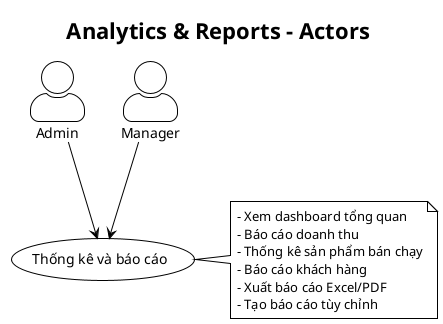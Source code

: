 @startuml Analytics Reports Actor
!theme plain
skinparam backgroundColor white
skinparam actorStyle awesome

title Analytics & Reports - Actors

actor "Admin" as Admin
actor "Manager" as Manager
usecase "Thống kê và báo cáo" as UC_Analytics

Admin --> UC_Analytics
Manager --> UC_Analytics

note right of UC_Analytics
  - Xem dashboard tổng quan
  - Báo cáo doanh thu
  - Thống kê sản phẩm bán chạy
  - Báo cáo khách hàng
  - Xuất báo cáo Excel/PDF
  - Tạo báo cáo tùy chỉnh
end note

@enduml
